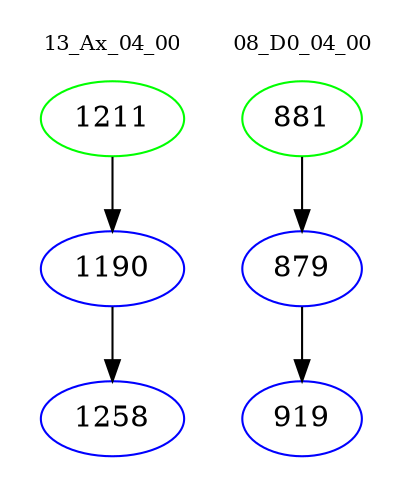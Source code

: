 digraph{
subgraph cluster_0 {
color = white
label = "13_Ax_04_00";
fontsize=10;
T0_1211 [label="1211", color="green"]
T0_1211 -> T0_1190 [color="black"]
T0_1190 [label="1190", color="blue"]
T0_1190 -> T0_1258 [color="black"]
T0_1258 [label="1258", color="blue"]
}
subgraph cluster_1 {
color = white
label = "08_D0_04_00";
fontsize=10;
T1_881 [label="881", color="green"]
T1_881 -> T1_879 [color="black"]
T1_879 [label="879", color="blue"]
T1_879 -> T1_919 [color="black"]
T1_919 [label="919", color="blue"]
}
}
